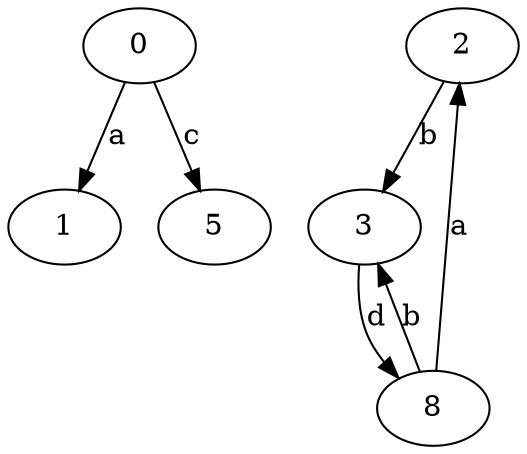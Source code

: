 strict digraph  {
0;
1;
2;
3;
5;
8;
0 -> 1  [label=a];
0 -> 5  [label=c];
2 -> 3  [label=b];
3 -> 8  [label=d];
8 -> 2  [label=a];
8 -> 3  [label=b];
}

